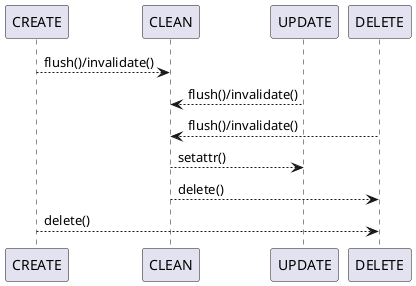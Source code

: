 @startuml

CREATE --> CLEAN : flush()/invalidate()
UPDATE --> CLEAN : flush()/invalidate()
DELETE --> CLEAN : flush()/invalidate()
CLEAN --> UPDATE : setattr()
CLEAN --> DELETE : delete()
CREATE --> DELETE : delete()

@enduml
